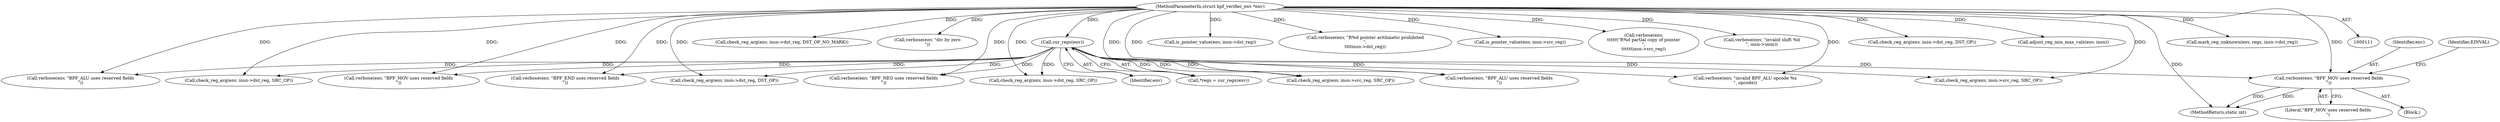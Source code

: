digraph "0_linux_0c17d1d2c61936401f4702e1846e2c19b200f958_0@pointer" {
"1000287" [label="(Call,verbose(env, \"BPF_MOV uses reserved fields\n\"))"];
"1000118" [label="(Call,cur_regs(env))"];
"1000112" [label="(MethodParameterIn,struct bpf_verifier_env *env)"];
"1000168" [label="(Call,verbose(env, \"BPF_NEG uses reserved fields\n\"))"];
"1000287" [label="(Call,verbose(env, \"BPF_MOV uses reserved fields\n\"))"];
"1000524" [label="(Call,check_reg_arg(env, insn->dst_reg, SRC_OP))"];
"1000112" [label="(MethodParameterIn,struct bpf_verifier_env *env)"];
"1000516" [label="(Call,verbose(env, \"BPF_ALU uses reserved fields\n\"))"];
"1000119" [label="(Identifier,env)"];
"1000618" [label="(Call,check_reg_arg(env, insn->dst_reg, DST_OP_NO_MARK))"];
"1000556" [label="(Call,verbose(env, \"div by zero\n\"))"];
"1000320" [label="(Call,verbose(env, \"BPF_MOV uses reserved fields\n\"))"];
"1000328" [label="(Call,check_reg_arg(env, insn->dst_reg, DST_OP))"];
"1000491" [label="(Call,check_reg_arg(env, insn->src_reg, SRC_OP))"];
"1000483" [label="(Call,verbose(env, \"BPF_ALU uses reserved fields\n\"))"];
"1000453" [label="(Call,verbose(env, \"invalid BPF_ALU opcode %x\n\", opcode))"];
"1000233" [label="(Call,is_pointer_value(env, insn->dst_reg))"];
"1000239" [label="(Call,verbose(env, \"R%d pointer arithmetic prohibited\n\",\n\t\t\t\tinsn->dst_reg))"];
"1000377" [label="(Call,is_pointer_value(env, insn->src_reg))"];
"1000383" [label="(Call,verbose(env,\n\t\t\t\t\t\t\"R%d partial copy of pointer\n\",\n\t\t\t\t\t\tinsn->src_reg))"];
"1000607" [label="(Call,verbose(env, \"invalid shift %d\n\", insn->imm))"];
"1000288" [label="(Identifier,env)"];
"1000295" [label="(Call,check_reg_arg(env, insn->src_reg, SRC_OP))"];
"1000250" [label="(Call,check_reg_arg(env, insn->dst_reg, DST_OP))"];
"1000629" [label="(Call,adjust_reg_min_max_vals(env, insn))"];
"1000289" [label="(Literal,\"BPF_MOV uses reserved fields\n\")"];
"1000116" [label="(Call,*regs = cur_regs(env))"];
"1000222" [label="(Call,check_reg_arg(env, insn->dst_reg, SRC_OP))"];
"1000634" [label="(MethodReturn,static int)"];
"1000118" [label="(Call,cur_regs(env))"];
"1000292" [label="(Identifier,EINVAL)"];
"1000392" [label="(Call,mark_reg_unknown(env, regs, insn->dst_reg))"];
"1000286" [label="(Block,)"];
"1000214" [label="(Call,verbose(env, \"BPF_END uses reserved fields\n\"))"];
"1000287" -> "1000286"  [label="AST: "];
"1000287" -> "1000289"  [label="CFG: "];
"1000288" -> "1000287"  [label="AST: "];
"1000289" -> "1000287"  [label="AST: "];
"1000292" -> "1000287"  [label="CFG: "];
"1000287" -> "1000634"  [label="DDG: "];
"1000287" -> "1000634"  [label="DDG: "];
"1000118" -> "1000287"  [label="DDG: "];
"1000112" -> "1000287"  [label="DDG: "];
"1000118" -> "1000116"  [label="AST: "];
"1000118" -> "1000119"  [label="CFG: "];
"1000119" -> "1000118"  [label="AST: "];
"1000116" -> "1000118"  [label="CFG: "];
"1000118" -> "1000116"  [label="DDG: "];
"1000112" -> "1000118"  [label="DDG: "];
"1000118" -> "1000168"  [label="DDG: "];
"1000118" -> "1000214"  [label="DDG: "];
"1000118" -> "1000222"  [label="DDG: "];
"1000118" -> "1000295"  [label="DDG: "];
"1000118" -> "1000320"  [label="DDG: "];
"1000118" -> "1000328"  [label="DDG: "];
"1000118" -> "1000453"  [label="DDG: "];
"1000118" -> "1000483"  [label="DDG: "];
"1000118" -> "1000491"  [label="DDG: "];
"1000118" -> "1000516"  [label="DDG: "];
"1000118" -> "1000524"  [label="DDG: "];
"1000112" -> "1000111"  [label="AST: "];
"1000112" -> "1000634"  [label="DDG: "];
"1000112" -> "1000168"  [label="DDG: "];
"1000112" -> "1000214"  [label="DDG: "];
"1000112" -> "1000222"  [label="DDG: "];
"1000112" -> "1000233"  [label="DDG: "];
"1000112" -> "1000239"  [label="DDG: "];
"1000112" -> "1000250"  [label="DDG: "];
"1000112" -> "1000295"  [label="DDG: "];
"1000112" -> "1000320"  [label="DDG: "];
"1000112" -> "1000328"  [label="DDG: "];
"1000112" -> "1000377"  [label="DDG: "];
"1000112" -> "1000383"  [label="DDG: "];
"1000112" -> "1000392"  [label="DDG: "];
"1000112" -> "1000453"  [label="DDG: "];
"1000112" -> "1000483"  [label="DDG: "];
"1000112" -> "1000491"  [label="DDG: "];
"1000112" -> "1000516"  [label="DDG: "];
"1000112" -> "1000524"  [label="DDG: "];
"1000112" -> "1000556"  [label="DDG: "];
"1000112" -> "1000607"  [label="DDG: "];
"1000112" -> "1000618"  [label="DDG: "];
"1000112" -> "1000629"  [label="DDG: "];
}
